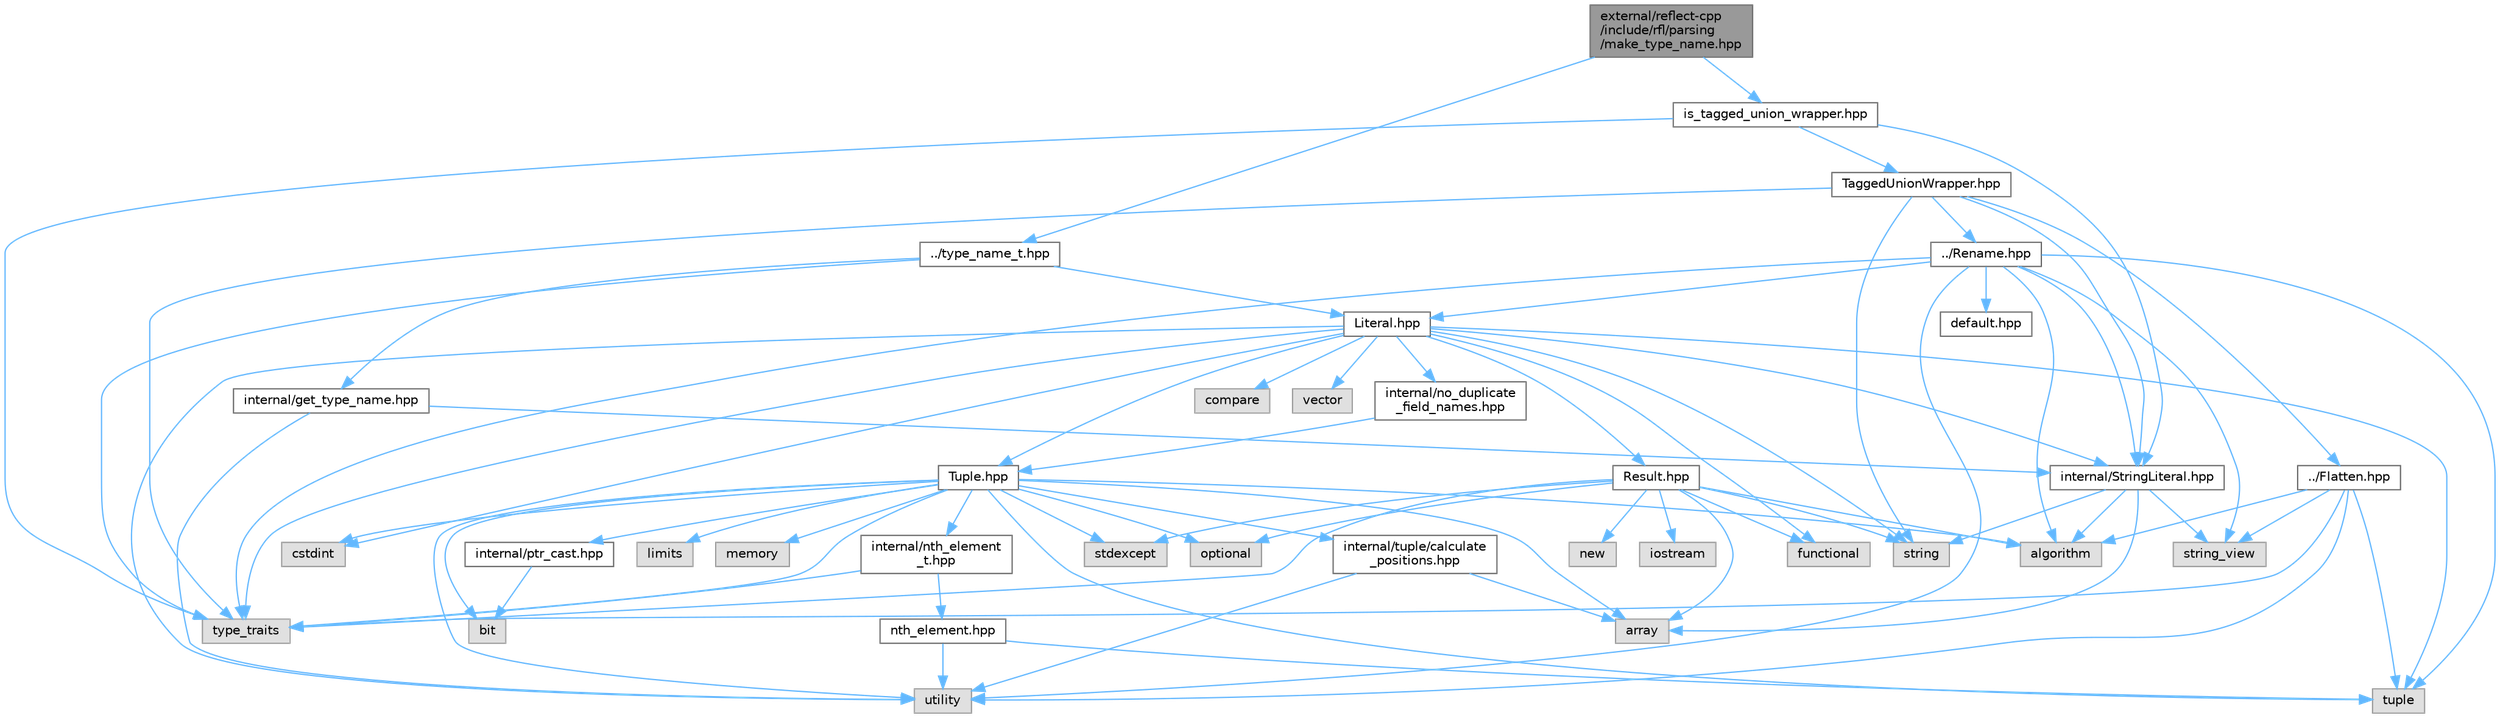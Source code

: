 digraph "external/reflect-cpp/include/rfl/parsing/make_type_name.hpp"
{
 // LATEX_PDF_SIZE
  bgcolor="transparent";
  edge [fontname=Helvetica,fontsize=10,labelfontname=Helvetica,labelfontsize=10];
  node [fontname=Helvetica,fontsize=10,shape=box,height=0.2,width=0.4];
  Node1 [id="Node000001",label="external/reflect-cpp\l/include/rfl/parsing\l/make_type_name.hpp",height=0.2,width=0.4,color="gray40", fillcolor="grey60", style="filled", fontcolor="black",tooltip=" "];
  Node1 -> Node2 [id="edge76_Node000001_Node000002",color="steelblue1",style="solid",tooltip=" "];
  Node2 [id="Node000002",label="../type_name_t.hpp",height=0.2,width=0.4,color="grey40", fillcolor="white", style="filled",URL="$type__name__t_8hpp.html",tooltip=" "];
  Node2 -> Node3 [id="edge77_Node000002_Node000003",color="steelblue1",style="solid",tooltip=" "];
  Node3 [id="Node000003",label="type_traits",height=0.2,width=0.4,color="grey60", fillcolor="#E0E0E0", style="filled",tooltip=" "];
  Node2 -> Node4 [id="edge78_Node000002_Node000004",color="steelblue1",style="solid",tooltip=" "];
  Node4 [id="Node000004",label="Literal.hpp",height=0.2,width=0.4,color="grey40", fillcolor="white", style="filled",URL="$_literal_8hpp.html",tooltip=" "];
  Node4 -> Node5 [id="edge79_Node000004_Node000005",color="steelblue1",style="solid",tooltip=" "];
  Node5 [id="Node000005",label="compare",height=0.2,width=0.4,color="grey60", fillcolor="#E0E0E0", style="filled",tooltip=" "];
  Node4 -> Node6 [id="edge80_Node000004_Node000006",color="steelblue1",style="solid",tooltip=" "];
  Node6 [id="Node000006",label="cstdint",height=0.2,width=0.4,color="grey60", fillcolor="#E0E0E0", style="filled",tooltip=" "];
  Node4 -> Node7 [id="edge81_Node000004_Node000007",color="steelblue1",style="solid",tooltip=" "];
  Node7 [id="Node000007",label="functional",height=0.2,width=0.4,color="grey60", fillcolor="#E0E0E0", style="filled",tooltip=" "];
  Node4 -> Node8 [id="edge82_Node000004_Node000008",color="steelblue1",style="solid",tooltip=" "];
  Node8 [id="Node000008",label="string",height=0.2,width=0.4,color="grey60", fillcolor="#E0E0E0", style="filled",tooltip=" "];
  Node4 -> Node9 [id="edge83_Node000004_Node000009",color="steelblue1",style="solid",tooltip=" "];
  Node9 [id="Node000009",label="tuple",height=0.2,width=0.4,color="grey60", fillcolor="#E0E0E0", style="filled",tooltip=" "];
  Node4 -> Node3 [id="edge84_Node000004_Node000003",color="steelblue1",style="solid",tooltip=" "];
  Node4 -> Node10 [id="edge85_Node000004_Node000010",color="steelblue1",style="solid",tooltip=" "];
  Node10 [id="Node000010",label="utility",height=0.2,width=0.4,color="grey60", fillcolor="#E0E0E0", style="filled",tooltip=" "];
  Node4 -> Node11 [id="edge86_Node000004_Node000011",color="steelblue1",style="solid",tooltip=" "];
  Node11 [id="Node000011",label="vector",height=0.2,width=0.4,color="grey60", fillcolor="#E0E0E0", style="filled",tooltip=" "];
  Node4 -> Node12 [id="edge87_Node000004_Node000012",color="steelblue1",style="solid",tooltip=" "];
  Node12 [id="Node000012",label="Result.hpp",height=0.2,width=0.4,color="grey40", fillcolor="white", style="filled",URL="$_result_8hpp.html",tooltip=" "];
  Node12 -> Node13 [id="edge88_Node000012_Node000013",color="steelblue1",style="solid",tooltip=" "];
  Node13 [id="Node000013",label="algorithm",height=0.2,width=0.4,color="grey60", fillcolor="#E0E0E0", style="filled",tooltip=" "];
  Node12 -> Node14 [id="edge89_Node000012_Node000014",color="steelblue1",style="solid",tooltip=" "];
  Node14 [id="Node000014",label="array",height=0.2,width=0.4,color="grey60", fillcolor="#E0E0E0", style="filled",tooltip=" "];
  Node12 -> Node7 [id="edge90_Node000012_Node000007",color="steelblue1",style="solid",tooltip=" "];
  Node12 -> Node15 [id="edge91_Node000012_Node000015",color="steelblue1",style="solid",tooltip=" "];
  Node15 [id="Node000015",label="iostream",height=0.2,width=0.4,color="grey60", fillcolor="#E0E0E0", style="filled",tooltip=" "];
  Node12 -> Node16 [id="edge92_Node000012_Node000016",color="steelblue1",style="solid",tooltip=" "];
  Node16 [id="Node000016",label="new",height=0.2,width=0.4,color="grey60", fillcolor="#E0E0E0", style="filled",tooltip=" "];
  Node12 -> Node17 [id="edge93_Node000012_Node000017",color="steelblue1",style="solid",tooltip=" "];
  Node17 [id="Node000017",label="optional",height=0.2,width=0.4,color="grey60", fillcolor="#E0E0E0", style="filled",tooltip=" "];
  Node12 -> Node18 [id="edge94_Node000012_Node000018",color="steelblue1",style="solid",tooltip=" "];
  Node18 [id="Node000018",label="stdexcept",height=0.2,width=0.4,color="grey60", fillcolor="#E0E0E0", style="filled",tooltip=" "];
  Node12 -> Node8 [id="edge95_Node000012_Node000008",color="steelblue1",style="solid",tooltip=" "];
  Node12 -> Node3 [id="edge96_Node000012_Node000003",color="steelblue1",style="solid",tooltip=" "];
  Node4 -> Node19 [id="edge97_Node000004_Node000019",color="steelblue1",style="solid",tooltip=" "];
  Node19 [id="Node000019",label="Tuple.hpp",height=0.2,width=0.4,color="grey40", fillcolor="white", style="filled",URL="$_tuple_8hpp.html",tooltip=" "];
  Node19 -> Node13 [id="edge98_Node000019_Node000013",color="steelblue1",style="solid",tooltip=" "];
  Node19 -> Node14 [id="edge99_Node000019_Node000014",color="steelblue1",style="solid",tooltip=" "];
  Node19 -> Node20 [id="edge100_Node000019_Node000020",color="steelblue1",style="solid",tooltip=" "];
  Node20 [id="Node000020",label="bit",height=0.2,width=0.4,color="grey60", fillcolor="#E0E0E0", style="filled",tooltip=" "];
  Node19 -> Node6 [id="edge101_Node000019_Node000006",color="steelblue1",style="solid",tooltip=" "];
  Node19 -> Node21 [id="edge102_Node000019_Node000021",color="steelblue1",style="solid",tooltip=" "];
  Node21 [id="Node000021",label="limits",height=0.2,width=0.4,color="grey60", fillcolor="#E0E0E0", style="filled",tooltip=" "];
  Node19 -> Node22 [id="edge103_Node000019_Node000022",color="steelblue1",style="solid",tooltip=" "];
  Node22 [id="Node000022",label="memory",height=0.2,width=0.4,color="grey60", fillcolor="#E0E0E0", style="filled",tooltip=" "];
  Node19 -> Node17 [id="edge104_Node000019_Node000017",color="steelblue1",style="solid",tooltip=" "];
  Node19 -> Node18 [id="edge105_Node000019_Node000018",color="steelblue1",style="solid",tooltip=" "];
  Node19 -> Node9 [id="edge106_Node000019_Node000009",color="steelblue1",style="solid",tooltip=" "];
  Node19 -> Node3 [id="edge107_Node000019_Node000003",color="steelblue1",style="solid",tooltip=" "];
  Node19 -> Node10 [id="edge108_Node000019_Node000010",color="steelblue1",style="solid",tooltip=" "];
  Node19 -> Node23 [id="edge109_Node000019_Node000023",color="steelblue1",style="solid",tooltip=" "];
  Node23 [id="Node000023",label="internal/nth_element\l_t.hpp",height=0.2,width=0.4,color="grey40", fillcolor="white", style="filled",URL="$nth__element__t_8hpp.html",tooltip=" "];
  Node23 -> Node3 [id="edge110_Node000023_Node000003",color="steelblue1",style="solid",tooltip=" "];
  Node23 -> Node24 [id="edge111_Node000023_Node000024",color="steelblue1",style="solid",tooltip=" "];
  Node24 [id="Node000024",label="nth_element.hpp",height=0.2,width=0.4,color="grey40", fillcolor="white", style="filled",URL="$nth__element_8hpp.html",tooltip=" "];
  Node24 -> Node9 [id="edge112_Node000024_Node000009",color="steelblue1",style="solid",tooltip=" "];
  Node24 -> Node10 [id="edge113_Node000024_Node000010",color="steelblue1",style="solid",tooltip=" "];
  Node19 -> Node25 [id="edge114_Node000019_Node000025",color="steelblue1",style="solid",tooltip=" "];
  Node25 [id="Node000025",label="internal/ptr_cast.hpp",height=0.2,width=0.4,color="grey40", fillcolor="white", style="filled",URL="$ptr__cast_8hpp.html",tooltip=" "];
  Node25 -> Node20 [id="edge115_Node000025_Node000020",color="steelblue1",style="solid",tooltip=" "];
  Node19 -> Node26 [id="edge116_Node000019_Node000026",color="steelblue1",style="solid",tooltip=" "];
  Node26 [id="Node000026",label="internal/tuple/calculate\l_positions.hpp",height=0.2,width=0.4,color="grey40", fillcolor="white", style="filled",URL="$calculate__positions_8hpp.html",tooltip=" "];
  Node26 -> Node14 [id="edge117_Node000026_Node000014",color="steelblue1",style="solid",tooltip=" "];
  Node26 -> Node10 [id="edge118_Node000026_Node000010",color="steelblue1",style="solid",tooltip=" "];
  Node4 -> Node27 [id="edge119_Node000004_Node000027",color="steelblue1",style="solid",tooltip=" "];
  Node27 [id="Node000027",label="internal/StringLiteral.hpp",height=0.2,width=0.4,color="grey40", fillcolor="white", style="filled",URL="$_string_literal_8hpp.html",tooltip=" "];
  Node27 -> Node13 [id="edge120_Node000027_Node000013",color="steelblue1",style="solid",tooltip=" "];
  Node27 -> Node14 [id="edge121_Node000027_Node000014",color="steelblue1",style="solid",tooltip=" "];
  Node27 -> Node8 [id="edge122_Node000027_Node000008",color="steelblue1",style="solid",tooltip=" "];
  Node27 -> Node28 [id="edge123_Node000027_Node000028",color="steelblue1",style="solid",tooltip=" "];
  Node28 [id="Node000028",label="string_view",height=0.2,width=0.4,color="grey60", fillcolor="#E0E0E0", style="filled",tooltip=" "];
  Node4 -> Node29 [id="edge124_Node000004_Node000029",color="steelblue1",style="solid",tooltip=" "];
  Node29 [id="Node000029",label="internal/no_duplicate\l_field_names.hpp",height=0.2,width=0.4,color="grey40", fillcolor="white", style="filled",URL="$no__duplicate__field__names_8hpp.html",tooltip=" "];
  Node29 -> Node19 [id="edge125_Node000029_Node000019",color="steelblue1",style="solid",tooltip=" "];
  Node2 -> Node30 [id="edge126_Node000002_Node000030",color="steelblue1",style="solid",tooltip=" "];
  Node30 [id="Node000030",label="internal/get_type_name.hpp",height=0.2,width=0.4,color="grey40", fillcolor="white", style="filled",URL="$get__type__name_8hpp.html",tooltip=" "];
  Node30 -> Node10 [id="edge127_Node000030_Node000010",color="steelblue1",style="solid",tooltip=" "];
  Node30 -> Node27 [id="edge128_Node000030_Node000027",color="steelblue1",style="solid",tooltip=" "];
  Node1 -> Node31 [id="edge129_Node000001_Node000031",color="steelblue1",style="solid",tooltip=" "];
  Node31 [id="Node000031",label="is_tagged_union_wrapper.hpp",height=0.2,width=0.4,color="grey40", fillcolor="white", style="filled",URL="$is__tagged__union__wrapper_8hpp.html",tooltip=" "];
  Node31 -> Node3 [id="edge130_Node000031_Node000003",color="steelblue1",style="solid",tooltip=" "];
  Node31 -> Node27 [id="edge131_Node000031_Node000027",color="steelblue1",style="solid",tooltip=" "];
  Node31 -> Node32 [id="edge132_Node000031_Node000032",color="steelblue1",style="solid",tooltip=" "];
  Node32 [id="Node000032",label="TaggedUnionWrapper.hpp",height=0.2,width=0.4,color="grey40", fillcolor="white", style="filled",URL="$_tagged_union_wrapper_8hpp.html",tooltip=" "];
  Node32 -> Node8 [id="edge133_Node000032_Node000008",color="steelblue1",style="solid",tooltip=" "];
  Node32 -> Node3 [id="edge134_Node000032_Node000003",color="steelblue1",style="solid",tooltip=" "];
  Node32 -> Node33 [id="edge135_Node000032_Node000033",color="steelblue1",style="solid",tooltip=" "];
  Node33 [id="Node000033",label="../Flatten.hpp",height=0.2,width=0.4,color="grey40", fillcolor="white", style="filled",URL="$_flatten_8hpp.html",tooltip=" "];
  Node33 -> Node13 [id="edge136_Node000033_Node000013",color="steelblue1",style="solid",tooltip=" "];
  Node33 -> Node28 [id="edge137_Node000033_Node000028",color="steelblue1",style="solid",tooltip=" "];
  Node33 -> Node9 [id="edge138_Node000033_Node000009",color="steelblue1",style="solid",tooltip=" "];
  Node33 -> Node3 [id="edge139_Node000033_Node000003",color="steelblue1",style="solid",tooltip=" "];
  Node33 -> Node10 [id="edge140_Node000033_Node000010",color="steelblue1",style="solid",tooltip=" "];
  Node32 -> Node34 [id="edge141_Node000032_Node000034",color="steelblue1",style="solid",tooltip=" "];
  Node34 [id="Node000034",label="../Rename.hpp",height=0.2,width=0.4,color="grey40", fillcolor="white", style="filled",URL="$_rename_8hpp.html",tooltip=" "];
  Node34 -> Node13 [id="edge142_Node000034_Node000013",color="steelblue1",style="solid",tooltip=" "];
  Node34 -> Node28 [id="edge143_Node000034_Node000028",color="steelblue1",style="solid",tooltip=" "];
  Node34 -> Node9 [id="edge144_Node000034_Node000009",color="steelblue1",style="solid",tooltip=" "];
  Node34 -> Node3 [id="edge145_Node000034_Node000003",color="steelblue1",style="solid",tooltip=" "];
  Node34 -> Node10 [id="edge146_Node000034_Node000010",color="steelblue1",style="solid",tooltip=" "];
  Node34 -> Node4 [id="edge147_Node000034_Node000004",color="steelblue1",style="solid",tooltip=" "];
  Node34 -> Node35 [id="edge148_Node000034_Node000035",color="steelblue1",style="solid",tooltip=" "];
  Node35 [id="Node000035",label="default.hpp",height=0.2,width=0.4,color="grey40", fillcolor="white", style="filled",URL="$default_8hpp.html",tooltip=" "];
  Node34 -> Node27 [id="edge149_Node000034_Node000027",color="steelblue1",style="solid",tooltip=" "];
  Node32 -> Node27 [id="edge150_Node000032_Node000027",color="steelblue1",style="solid",tooltip=" "];
}
